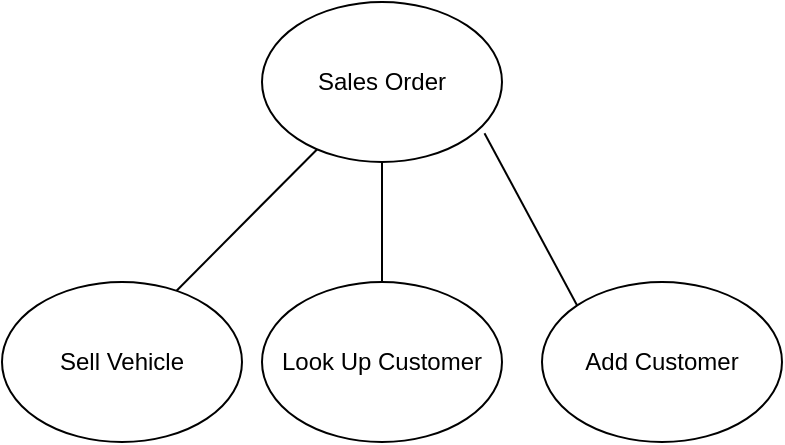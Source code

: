 <mxfile version="15.4.1" type="github">
  <diagram id="pr6-6IX_TH8d-5Epqw9A" name="Page-1">
    <mxGraphModel dx="1038" dy="575" grid="1" gridSize="10" guides="1" tooltips="1" connect="1" arrows="1" fold="1" page="1" pageScale="1" pageWidth="850" pageHeight="1100" math="0" shadow="0">
      <root>
        <mxCell id="0" />
        <mxCell id="1" parent="0" />
        <mxCell id="vsX13Wg-FysM-N8CQmJG-1" value="Sales Order" style="ellipse;whiteSpace=wrap;html=1;" vertex="1" parent="1">
          <mxGeometry x="330" y="90" width="120" height="80" as="geometry" />
        </mxCell>
        <mxCell id="vsX13Wg-FysM-N8CQmJG-5" value="" style="endArrow=none;html=1;rounded=0;entryX=0.23;entryY=0.92;entryDx=0;entryDy=0;entryPerimeter=0;exitX=0.717;exitY=0.07;exitDx=0;exitDy=0;exitPerimeter=0;" edge="1" parent="1" source="vsX13Wg-FysM-N8CQmJG-8" target="vsX13Wg-FysM-N8CQmJG-1">
          <mxGeometry width="50" height="50" relative="1" as="geometry">
            <mxPoint x="300" y="230" as="sourcePoint" />
            <mxPoint x="450" y="270" as="targetPoint" />
          </mxGeometry>
        </mxCell>
        <mxCell id="vsX13Wg-FysM-N8CQmJG-6" value="Add Customer" style="ellipse;whiteSpace=wrap;html=1;" vertex="1" parent="1">
          <mxGeometry x="470" y="230" width="120" height="80" as="geometry" />
        </mxCell>
        <mxCell id="vsX13Wg-FysM-N8CQmJG-7" value="Look Up Customer" style="ellipse;whiteSpace=wrap;html=1;" vertex="1" parent="1">
          <mxGeometry x="330" y="230" width="120" height="80" as="geometry" />
        </mxCell>
        <mxCell id="vsX13Wg-FysM-N8CQmJG-8" value="Sell Vehicle" style="ellipse;whiteSpace=wrap;html=1;" vertex="1" parent="1">
          <mxGeometry x="200" y="230" width="120" height="80" as="geometry" />
        </mxCell>
        <mxCell id="vsX13Wg-FysM-N8CQmJG-9" value="" style="endArrow=none;html=1;rounded=0;entryX=0.5;entryY=1;entryDx=0;entryDy=0;" edge="1" parent="1" source="vsX13Wg-FysM-N8CQmJG-7" target="vsX13Wg-FysM-N8CQmJG-1">
          <mxGeometry width="50" height="50" relative="1" as="geometry">
            <mxPoint x="296.04" y="245.6" as="sourcePoint" />
            <mxPoint x="347.6" y="193.6" as="targetPoint" />
          </mxGeometry>
        </mxCell>
        <mxCell id="vsX13Wg-FysM-N8CQmJG-10" value="" style="endArrow=none;html=1;rounded=0;entryX=0.927;entryY=0.82;entryDx=0;entryDy=0;entryPerimeter=0;exitX=0;exitY=0;exitDx=0;exitDy=0;" edge="1" parent="1" source="vsX13Wg-FysM-N8CQmJG-6" target="vsX13Wg-FysM-N8CQmJG-1">
          <mxGeometry width="50" height="50" relative="1" as="geometry">
            <mxPoint x="306.04" y="255.6" as="sourcePoint" />
            <mxPoint x="357.6" y="203.6" as="targetPoint" />
          </mxGeometry>
        </mxCell>
      </root>
    </mxGraphModel>
  </diagram>
</mxfile>
